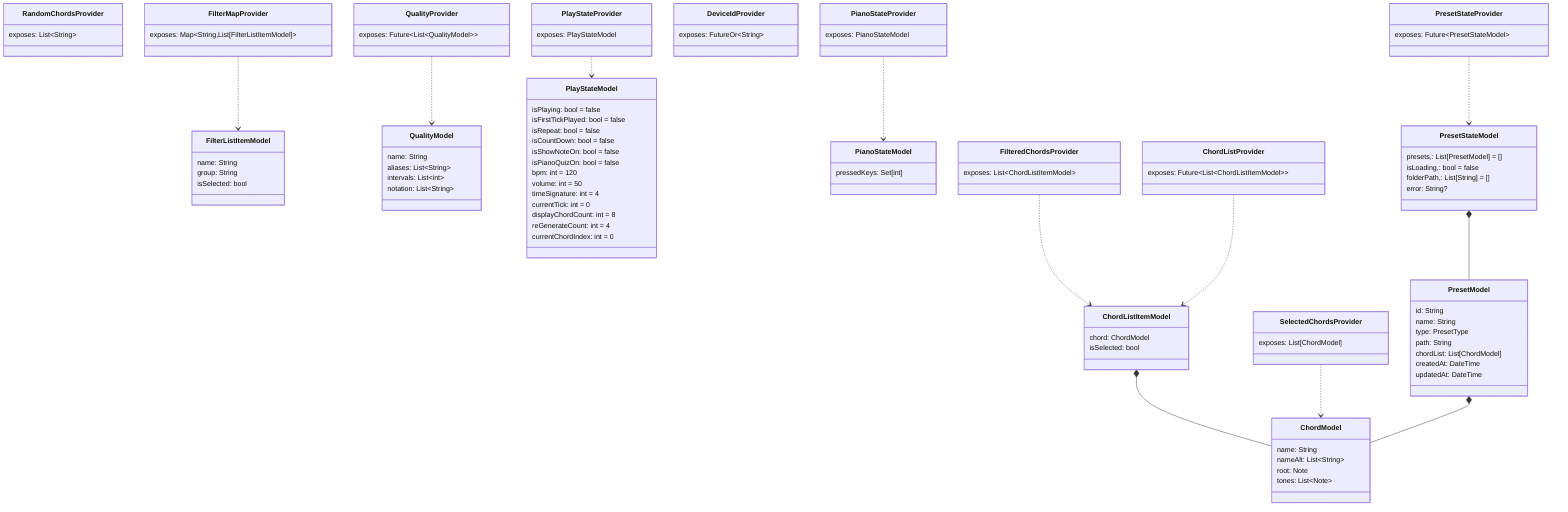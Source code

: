 classDiagram

%% Models
    class FilterListItemModel{
        name: String
        group: String
        isSelected: bool
    }
    class QualityModel{
        name: String
        aliases: List~String~
        intervals: List~int~
        notation: List~String~
    }
    class ChordModel{
        name: String
        nameAlt: List~String~
        root: Note
        tones: List~Note~
    }
    class ChordListItemModel{
        chord: ChordModel
        isSelected: bool
    }
    class PlayStateModel{
        isPlaying: bool = false
        isFirstTickPlayed: bool = false
        isRepeat: bool = false
        isCountDown: bool = false
        isShowNoteOn: bool = false
        isPianoQuizOn: bool = false
        bpm: int = 120
        volume: int = 50
        timeSignature: int = 4
        currentTick: int = 0
        displayChordCount: int = 8
        reGenerateCount: int = 4
        currentChordIndex: int = 0
    }
    class PianoStateModel{
        pressedKeys: Set[int]
    }
    class PresetModel{
        id: String
        name: String
        type: PresetType
        path: String
        chordList: List[ChordModel]
        createdAt: DateTime
        updatedAt: DateTime
    }
    class PresetStateModel{
        presets,: List[PresetModel] = []
        isLoading,: bool = false
        folderPath,: List[String] = []
        error: String?
    }
    

%% Providers
    class SelectedChordsProvider{
        exposes: List[ChordModel]
    }
    class RandomChordsProvider{
        exposes: List~String~
    }
    class FilteredChordsProvider{
        exposes: List~ChordListItemModel~
    }
    class FilterMapProvider{
        exposes: Map~String,List[FilterListItemModel]~
    }
    class PlayStateProvider{
        exposes: PlayStateModel
    }
    class QualityProvider{
        exposes: Future~List~QualityModel~~
    }
    class ChordListProvider{
        exposes: Future~List~ChordListItemModel~~
    }
    class DeviceIdProvider{
        exposes: FutureOr~String~
    }
    class PianoStateProvider{
        exposes: PianoStateModel
    }
    class PresetStateProvider{
        exposes: Future~PresetStateModel~
    }
    

%% Relationships
    ChordListItemModel *-- ChordModel
    SelectedChordsProvider ..> ChordModel
    FilteredChordsProvider ..> ChordListItemModel
    FilterMapProvider ..> FilterListItemModel
    PlayStateProvider ..> PlayStateModel
    QualityProvider ..> QualityModel
    ChordListProvider ..> ChordListItemModel
    PianoStateProvider ..> PianoStateModel
    PresetStateProvider ..> PresetStateModel
    PresetModel *-- ChordModel
    PresetStateModel *-- PresetModel